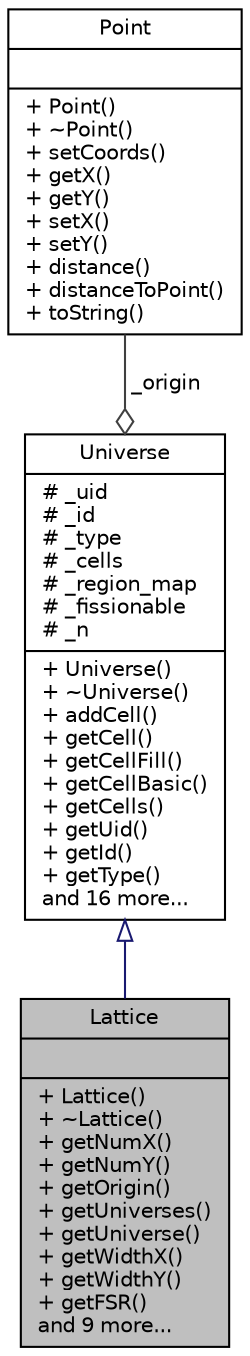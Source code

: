 digraph "Lattice"
{
  edge [fontname="Helvetica",fontsize="10",labelfontname="Helvetica",labelfontsize="10"];
  node [fontname="Helvetica",fontsize="10",shape=record];
  Node1 [label="{Lattice\n||+ Lattice()\l+ ~Lattice()\l+ getNumX()\l+ getNumY()\l+ getOrigin()\l+ getUniverses()\l+ getUniverse()\l+ getWidthX()\l+ getWidthY()\l+ getFSR()\land 9 more...\l}",height=0.2,width=0.4,color="black", fillcolor="grey75", style="filled" fontcolor="black"];
  Node2 -> Node1 [dir="back",color="midnightblue",fontsize="10",style="solid",arrowtail="onormal",fontname="Helvetica"];
  Node2 [label="{Universe\n|# _uid\l# _id\l# _type\l# _cells\l# _region_map\l# _fissionable\l# _n\l|+ Universe()\l+ ~Universe()\l+ addCell()\l+ getCell()\l+ getCellFill()\l+ getCellBasic()\l+ getCells()\l+ getUid()\l+ getId()\l+ getType()\land 16 more...\l}",height=0.2,width=0.4,color="black", fillcolor="white", style="filled",URL="$classUniverse.html",tooltip="A Universe represents an unbounded space in the 2D xy-plane."];
  Node3 -> Node2 [color="grey25",fontsize="10",style="solid",label=" _origin" ,arrowhead="odiamond",fontname="Helvetica"];
  Node3 [label="{Point\n||+ Point()\l+ ~Point()\l+ setCoords()\l+ getX()\l+ getY()\l+ setX()\l+ setY()\l+ distance()\l+ distanceToPoint()\l+ toString()\l}",height=0.2,width=0.4,color="black", fillcolor="white", style="filled",URL="$classPoint.html",tooltip="Class to represent a 2D point in space."];
}
